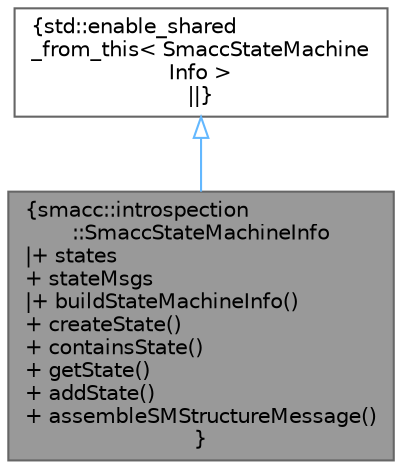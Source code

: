 digraph "smacc::introspection::SmaccStateMachineInfo"
{
 // LATEX_PDF_SIZE
  bgcolor="transparent";
  edge [fontname=Helvetica,fontsize=10,labelfontname=Helvetica,labelfontsize=10];
  node [fontname=Helvetica,fontsize=10,shape=box,height=0.2,width=0.4];
  Node1 [label="{smacc::introspection\l::SmaccStateMachineInfo\n|+ states\l+ stateMsgs\l|+ buildStateMachineInfo()\l+ createState()\l+ containsState()\l+ getState()\l+ addState()\l+ assembleSMStructureMessage()\l}",height=0.2,width=0.4,color="gray40", fillcolor="grey60", style="filled", fontcolor="black",tooltip=" "];
  Node2 -> Node1 [dir="back",color="steelblue1",style="solid",arrowtail="onormal"];
  Node2 [label="{std::enable_shared\l_from_this\< SmaccStateMachine\lInfo \>\n||}",height=0.2,width=0.4,color="gray40", fillcolor="white", style="filled",tooltip=" "];
}
